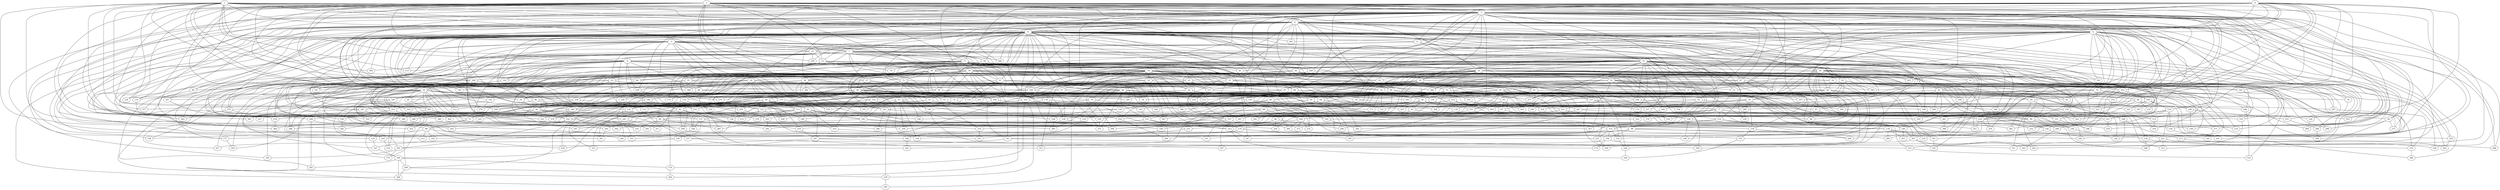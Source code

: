 strict graph "barabasi_albert_graph(400,3)" {
0;
1;
2;
3;
4;
5;
6;
7;
8;
9;
10;
11;
12;
13;
14;
15;
16;
17;
18;
19;
20;
21;
22;
23;
24;
25;
26;
27;
28;
29;
30;
31;
32;
33;
34;
35;
36;
37;
38;
39;
40;
41;
42;
43;
44;
45;
46;
47;
48;
49;
50;
51;
52;
53;
54;
55;
56;
57;
58;
59;
60;
61;
62;
63;
64;
65;
66;
67;
68;
69;
70;
71;
72;
73;
74;
75;
76;
77;
78;
79;
80;
81;
82;
83;
84;
85;
86;
87;
88;
89;
90;
91;
92;
93;
94;
95;
96;
97;
98;
99;
100;
101;
102;
103;
104;
105;
106;
107;
108;
109;
110;
111;
112;
113;
114;
115;
116;
117;
118;
119;
120;
121;
122;
123;
124;
125;
126;
127;
128;
129;
130;
131;
132;
133;
134;
135;
136;
137;
138;
139;
140;
141;
142;
143;
144;
145;
146;
147;
148;
149;
150;
151;
152;
153;
154;
155;
156;
157;
158;
159;
160;
161;
162;
163;
164;
165;
166;
167;
168;
169;
170;
171;
172;
173;
174;
175;
176;
177;
178;
179;
180;
181;
182;
183;
184;
185;
186;
187;
188;
189;
190;
191;
192;
193;
194;
195;
196;
197;
198;
199;
200;
201;
202;
203;
204;
205;
206;
207;
208;
209;
210;
211;
212;
213;
214;
215;
216;
217;
218;
219;
220;
221;
222;
223;
224;
225;
226;
227;
228;
229;
230;
231;
232;
233;
234;
235;
236;
237;
238;
239;
240;
241;
242;
243;
244;
245;
246;
247;
248;
249;
250;
251;
252;
253;
254;
255;
256;
257;
258;
259;
260;
261;
262;
263;
264;
265;
266;
267;
268;
269;
270;
271;
272;
273;
274;
275;
276;
277;
278;
279;
280;
281;
282;
283;
284;
285;
286;
287;
288;
289;
290;
291;
292;
293;
294;
295;
296;
297;
298;
299;
300;
301;
302;
303;
304;
305;
306;
307;
308;
309;
310;
311;
312;
313;
314;
315;
316;
317;
318;
319;
320;
321;
322;
323;
324;
325;
326;
327;
328;
329;
330;
331;
332;
333;
334;
335;
336;
337;
338;
339;
340;
341;
342;
343;
344;
345;
346;
347;
348;
349;
350;
351;
352;
353;
354;
355;
356;
357;
358;
359;
360;
361;
362;
363;
364;
365;
366;
367;
368;
369;
370;
371;
372;
373;
374;
375;
376;
377;
378;
379;
380;
381;
382;
383;
384;
385;
386;
387;
388;
389;
390;
391;
392;
393;
394;
395;
396;
397;
398;
399;
0 -- 3  [is_available=True, prob="0.294907235424"];
0 -- 260  [is_available=True, prob="0.90021727708"];
0 -- 6  [is_available=True, prob="1.0"];
0 -- 264  [is_available=True, prob="0.487563191931"];
0 -- 266  [is_available=True, prob="0.164193742208"];
0 -- 259  [is_available=True, prob="1.0"];
0 -- 283  [is_available=True, prob="0.29552779813"];
0 -- 161  [is_available=True, prob="0.820151869575"];
0 -- 162  [is_available=True, prob="0.798618690051"];
0 -- 40  [is_available=True, prob="0.871751264321"];
0 -- 51  [is_available=True, prob="0.877285419295"];
0 -- 183  [is_available=True, prob="0.362906689157"];
0 -- 67  [is_available=True, prob="0.356313406765"];
0 -- 72  [is_available=True, prob="0.714486961709"];
0 -- 208  [is_available=True, prob="0.175244227097"];
0 -- 86  [is_available=True, prob="1.0"];
0 -- 216  [is_available=True, prob="0.532495735456"];
0 -- 94  [is_available=True, prob="0.359197494006"];
0 -- 96  [is_available=True, prob="1.0"];
0 -- 234  [is_available=True, prob="0.31396335469"];
0 -- 363  [is_available=True, prob="0.87984479345"];
0 -- 254  [is_available=True, prob="0.578437301717"];
1 -- 3  [is_available=True, prob="0.512145477976"];
1 -- 4  [is_available=True, prob="0.159017369105"];
1 -- 5  [is_available=True, prob="0.65955230172"];
1 -- 6  [is_available=True, prob="0.667462555078"];
1 -- 7  [is_available=True, prob="0.752671678447"];
1 -- 8  [is_available=True, prob="0.802913674025"];
1 -- 9  [is_available=True, prob="0.475425220401"];
1 -- 159  [is_available=True, prob="0.307423254853"];
1 -- 35  [is_available=True, prob="0.642857170519"];
1 -- 292  [is_available=True, prob="0.297620535615"];
1 -- 293  [is_available=True, prob="0.998281516059"];
1 -- 389  [is_available=True, prob="0.143245340825"];
1 -- 304  [is_available=True, prob="1.0"];
1 -- 306  [is_available=True, prob="0.484916564996"];
1 -- 309  [is_available=True, prob="0.750193399037"];
1 -- 31  [is_available=True, prob="0.977631717598"];
1 -- 205  [is_available=True, prob="0.0457842980754"];
1 -- 88  [is_available=True, prob="1.0"];
1 -- 223  [is_available=True, prob="1.0"];
1 -- 229  [is_available=True, prob="0.306721326031"];
1 -- 105  [is_available=True, prob="0.647853518725"];
1 -- 112  [is_available=True, prob="0.0927047470491"];
1 -- 113  [is_available=True, prob="0.430519490144"];
1 -- 116  [is_available=True, prob="1.0"];
1 -- 246  [is_available=True, prob="0.313776718728"];
1 -- 377  [is_available=True, prob="0.40732039788"];
2 -- 3  [is_available=True, prob="0.195700234849"];
2 -- 4  [is_available=True, prob="0.368428981092"];
2 -- 5  [is_available=True, prob="1.0"];
2 -- 135  [is_available=True, prob="0.238590191178"];
2 -- 10  [is_available=True, prob="0.616079103786"];
2 -- 13  [is_available=True, prob="0.995698930696"];
2 -- 145  [is_available=True, prob="0.381873228301"];
2 -- 387  [is_available=True, prob="1.0"];
2 -- 276  [is_available=True, prob="0.554863975822"];
2 -- 28  [is_available=True, prob="1.0"];
2 -- 31  [is_available=True, prob="1.0"];
2 -- 289  [is_available=True, prob="0.781280078498"];
2 -- 34  [is_available=True, prob="0.10111797239"];
2 -- 37  [is_available=True, prob="0.489318087372"];
2 -- 369  [is_available=True, prob="1.0"];
2 -- 42  [is_available=True, prob="0.177117603921"];
2 -- 48  [is_available=True, prob="0.0292145007335"];
2 -- 53  [is_available=True, prob="0.680306466348"];
2 -- 309  [is_available=True, prob="1.0"];
2 -- 66  [is_available=True, prob="1.0"];
2 -- 71  [is_available=True, prob="0.290626380785"];
2 -- 328  [is_available=True, prob="0.521442972046"];
2 -- 78  [is_available=True, prob="0.984941438778"];
2 -- 79  [is_available=True, prob="1.0"];
2 -- 84  [is_available=True, prob="0.918600554568"];
2 -- 17  [is_available=True, prob="0.542276454804"];
2 -- 241  [is_available=True, prob="1.0"];
2 -- 376  [is_available=True, prob="0.455922632733"];
2 -- 250  [is_available=True, prob="0.418543233358"];
2 -- 126  [is_available=True, prob="0.234490136241"];
3 -- 4  [is_available=True, prob="0.321708188865"];
3 -- 5  [is_available=True, prob="0.465983657399"];
3 -- 7  [is_available=True, prob="0.786214611307"];
3 -- 8  [is_available=True, prob="0.330705389309"];
3 -- 9  [is_available=True, prob="0.480452940158"];
3 -- 11  [is_available=True, prob="0.349195880046"];
3 -- 258  [is_available=True, prob="1.0"];
3 -- 15  [is_available=True, prob="0.121039942495"];
3 -- 17  [is_available=True, prob="0.760433344962"];
3 -- 18  [is_available=True, prob="0.85957998803"];
3 -- 19  [is_available=True, prob="1.0"];
3 -- 22  [is_available=True, prob="0.832307974852"];
3 -- 23  [is_available=True, prob="0.264765763148"];
3 -- 24  [is_available=True, prob="0.723811944439"];
3 -- 157  [is_available=True, prob="0.730718601145"];
3 -- 32  [is_available=True, prob="0.448748467009"];
3 -- 177  [is_available=True, prob="0.20634290783"];
3 -- 296  [is_available=True, prob="0.443405430128"];
3 -- 170  [is_available=True, prob="1.0"];
3 -- 174  [is_available=True, prob="1.0"];
3 -- 47  [is_available=True, prob="0.382290189887"];
3 -- 136  [is_available=True, prob="0.283615395908"];
3 -- 371  [is_available=True, prob="0.373880135459"];
3 -- 308  [is_available=True, prob="0.629866569814"];
3 -- 311  [is_available=True, prob="0.99819578691"];
3 -- 56  [is_available=True, prob="1.0"];
3 -- 59  [is_available=True, prob="0.563605235486"];
3 -- 318  [is_available=True, prob="0.743517824711"];
3 -- 68  [is_available=True, prob="1.0"];
3 -- 330  [is_available=True, prob="0.306451160697"];
3 -- 203  [is_available=True, prob="0.0157726245424"];
3 -- 209  [is_available=True, prob="0.135177756773"];
3 -- 338  [is_available=True, prob="1.0"];
3 -- 85  [is_available=True, prob="0.288907842336"];
3 -- 228  [is_available=True, prob="0.65745529957"];
3 -- 399  [is_available=True, prob="0.00745800281057"];
3 -- 348  [is_available=True, prob="1.0"];
3 -- 93  [is_available=True, prob="0.148131652052"];
3 -- 353  [is_available=True, prob="0.0540584747057"];
3 -- 187  [is_available=True, prob="0.557579704551"];
3 -- 100  [is_available=True, prob="1.0"];
3 -- 103  [is_available=True, prob="1.0"];
3 -- 104  [is_available=True, prob="1.0"];
3 -- 235  [is_available=True, prob="1.0"];
3 -- 112  [is_available=True, prob="0.0277162602726"];
3 -- 115  [is_available=True, prob="0.129663396372"];
3 -- 298  [is_available=True, prob="0.376535989226"];
3 -- 213  [is_available=True, prob="0.499239557519"];
4 -- 6  [is_available=True, prob="1.0"];
4 -- 9  [is_available=True, prob="0.794505014853"];
4 -- 394  [is_available=True, prob="0.489561353066"];
4 -- 12  [is_available=True, prob="0.433401195439"];
4 -- 322  [is_available=True, prob="0.766767683647"];
4 -- 14  [is_available=True, prob="1.0"];
4 -- 271  [is_available=True, prob="1.0"];
4 -- 145  [is_available=True, prob="0.173041195892"];
4 -- 20  [is_available=True, prob="0.492586678403"];
4 -- 380  [is_available=True, prob="0.249831061641"];
4 -- 26  [is_available=True, prob="1.0"];
4 -- 29  [is_available=True, prob="0.0751316256346"];
4 -- 158  [is_available=True, prob="0.932503381346"];
4 -- 290  [is_available=True, prob="1.0"];
4 -- 36  [is_available=True, prob="0.845551195762"];
4 -- 165  [is_available=True, prob="0.240513959417"];
4 -- 298  [is_available=True, prob="1.0"];
4 -- 47  [is_available=True, prob="0.728756693556"];
4 -- 178  [is_available=True, prob="0.501949558991"];
4 -- 52  [is_available=True, prob="0.425682128675"];
4 -- 310  [is_available=True, prob="1.0"];
4 -- 56  [is_available=True, prob="1.0"];
4 -- 59  [is_available=True, prob="0.0864079913429"];
4 -- 262  [is_available=True, prob="1.0"];
4 -- 325  [is_available=True, prob="0.795600930127"];
4 -- 73  [is_available=True, prob="0.990632830598"];
4 -- 77  [is_available=True, prob="0.439530548114"];
4 -- 79  [is_available=True, prob="1.0"];
4 -- 80  [is_available=True, prob="0.954550197762"];
4 -- 227  [is_available=True, prob="0.267260526217"];
4 -- 142  [is_available=True, prob="0.875884378425"];
4 -- 220  [is_available=True, prob="0.828356387109"];
4 -- 350  [is_available=True, prob="1.0"];
4 -- 353  [is_available=True, prob="1.0"];
4 -- 187  [is_available=True, prob="1.0"];
4 -- 358  [is_available=True, prob="0.401785812214"];
4 -- 273  [is_available=True, prob="0.966269581586"];
4 -- 233  [is_available=True, prob="0.954969621693"];
4 -- 364  [is_available=True, prob="0.973687532097"];
4 -- 366  [is_available=True, prob="1.0"];
4 -- 124  [is_available=True, prob="0.570671558342"];
5 -- 357  [is_available=True, prob="0.801496005304"];
5 -- 65  [is_available=True, prob="0.356965667691"];
5 -- 7  [is_available=True, prob="0.213791362005"];
5 -- 138  [is_available=True, prob="0.832354028182"];
5 -- 126  [is_available=True, prob="0.917926141674"];
5 -- 12  [is_available=True, prob="0.563910747019"];
5 -- 66  [is_available=True, prob="0.619732978047"];
5 -- 302  [is_available=True, prob="0.333016609404"];
5 -- 175  [is_available=True, prob="0.348443990036"];
5 -- 259  [is_available=True, prob="0.50084940321"];
5 -- 53  [is_available=True, prob="0.620178953735"];
5 -- 347  [is_available=True, prob="0.425564461014"];
5 -- 330  [is_available=True, prob="0.207439549307"];
5 -- 93  [is_available=True, prob="0.00761331800979"];
5 -- 94  [is_available=True, prob="1.0"];
5 -- 287  [is_available=True, prob="0.882967892562"];
6 -- 262  [is_available=True, prob="0.965601669411"];
6 -- 10  [is_available=True, prob="0.323680423772"];
6 -- 11  [is_available=True, prob="0.715609895"];
6 -- 18  [is_available=True, prob="0.655050345041"];
6 -- 20  [is_available=True, prob="0.233203678794"];
6 -- 33  [is_available=True, prob="0.482762030071"];
6 -- 39  [is_available=True, prob="1.0"];
6 -- 172  [is_available=True, prob="0.468755706909"];
6 -- 49  [is_available=True, prob="0.740552308279"];
6 -- 181  [is_available=True, prob="0.361519506806"];
6 -- 58  [is_available=True, prob="0.222487454507"];
6 -- 190  [is_available=True, prob="0.688937787505"];
6 -- 322  [is_available=True, prob="0.0599953715184"];
6 -- 201  [is_available=True, prob="0.000756634116632"];
6 -- 74  [is_available=True, prob="0.839821183019"];
6 -- 332  [is_available=True, prob="0.971816297333"];
6 -- 215  [is_available=True, prob="0.869964719725"];
6 -- 92  [is_available=True, prob="0.317915900474"];
6 -- 355  [is_available=True, prob="0.757772320372"];
6 -- 116  [is_available=True, prob="0.71257287475"];
6 -- 117  [is_available=True, prob="1.0"];
6 -- 251  [is_available=True, prob="0.49188885387"];
6 -- 383  [is_available=True, prob="0.882312817018"];
7 -- 8  [is_available=True, prob="0.309425172684"];
7 -- 137  [is_available=True, prob="1.0"];
7 -- 266  [is_available=True, prob="0.611471058963"];
7 -- 270  [is_available=True, prob="0.072406853484"];
7 -- 15  [is_available=True, prob="0.469426254982"];
7 -- 17  [is_available=True, prob="0.1526768883"];
7 -- 275  [is_available=True, prob="0.158958407162"];
7 -- 281  [is_available=True, prob="0.136984431788"];
7 -- 27  [is_available=True, prob="0.652203503025"];
7 -- 29  [is_available=True, prob="1.0"];
7 -- 34  [is_available=True, prob="0.0205624511979"];
7 -- 294  [is_available=True, prob="1.0"];
7 -- 41  [is_available=True, prob="0.239744647178"];
7 -- 173  [is_available=True, prob="1.0"];
7 -- 180  [is_available=True, prob="0.0543039868373"];
7 -- 57  [is_available=True, prob="0.474548273313"];
7 -- 65  [is_available=True, prob="0.897499191016"];
7 -- 70  [is_available=True, prob="0.530727933645"];
7 -- 231  [is_available=True, prob="0.159708546364"];
7 -- 120  [is_available=True, prob="1.0"];
7 -- 127  [is_available=True, prob="0.588419428355"];
8 -- 261  [is_available=True, prob="0.529442063313"];
8 -- 14  [is_available=True, prob="0.702793608897"];
8 -- 16  [is_available=True, prob="0.265225925807"];
8 -- 275  [is_available=True, prob="0.244809574302"];
8 -- 282  [is_available=True, prob="0.437275169481"];
8 -- 27  [is_available=True, prob="1.0"];
8 -- 30  [is_available=True, prob="1.0"];
8 -- 257  [is_available=True, prob="0.823340741098"];
8 -- 306  [is_available=True, prob="0.555033208119"];
8 -- 184  [is_available=True, prob="0.947600063537"];
8 -- 208  [is_available=True, prob="0.935402128389"];
8 -- 376  [is_available=True, prob="0.266327005595"];
8 -- 272  [is_available=True, prob="1.0"];
8 -- 355  [is_available=True, prob="1.0"];
8 -- 228  [is_available=True, prob="0.0486154643075"];
8 -- 104  [is_available=True, prob="0.460138402279"];
8 -- 362  [is_available=True, prob="0.852712404593"];
8 -- 365  [is_available=True, prob="0.0773876178852"];
8 -- 120  [is_available=True, prob="0.270170605378"];
8 -- 122  [is_available=True, prob="1.0"];
9 -- 260  [is_available=True, prob="0.724068053922"];
9 -- 135  [is_available=True, prob="0.258049751548"];
9 -- 136  [is_available=True, prob="1.0"];
9 -- 10  [is_available=True, prob="1.0"];
9 -- 11  [is_available=True, prob="1.0"];
9 -- 13  [is_available=True, prob="0.541530567928"];
9 -- 14  [is_available=True, prob="0.662787758578"];
9 -- 15  [is_available=True, prob="0.390227827693"];
9 -- 144  [is_available=True, prob="0.474017973425"];
9 -- 131  [is_available=True, prob="0.516197785789"];
9 -- 149  [is_available=True, prob="0.555615291082"];
9 -- 278  [is_available=True, prob="0.457758738582"];
9 -- 132  [is_available=True, prob="0.255092138393"];
9 -- 28  [is_available=True, prob="0.867309240925"];
9 -- 30  [is_available=True, prob="0.709724361566"];
9 -- 165  [is_available=True, prob="0.888989725802"];
9 -- 296  [is_available=True, prob="0.239862414593"];
9 -- 41  [is_available=True, prob="0.658305284274"];
9 -- 45  [is_available=True, prob="0.833031801357"];
9 -- 46  [is_available=True, prob="0.684151786259"];
9 -- 349  [is_available=True, prob="1.0"];
9 -- 306  [is_available=True, prob="0.925178328143"];
9 -- 51  [is_available=True, prob="0.614385183469"];
9 -- 55  [is_available=True, prob="0.861094217595"];
9 -- 185  [is_available=True, prob="0.962624029408"];
9 -- 314  [is_available=True, prob="0.737883342871"];
9 -- 362  [is_available=True, prob="0.359535689028"];
9 -- 266  [is_available=True, prob="0.60777875562"];
9 -- 64  [is_available=True, prob="0.443443352676"];
9 -- 65  [is_available=True, prob="1.0"];
9 -- 262  [is_available=True, prob="0.0859203454916"];
9 -- 197  [is_available=True, prob="0.240156451036"];
9 -- 390  [is_available=True, prob="1.0"];
9 -- 71  [is_available=True, prob="0.990905508185"];
9 -- 72  [is_available=True, prob="1.0"];
9 -- 74  [is_available=True, prob="0.819119136847"];
9 -- 207  [is_available=True, prob="0.422413090981"];
9 -- 80  [is_available=True, prob="0.618924265752"];
9 -- 82  [is_available=True, prob="0.183491980669"];
9 -- 83  [is_available=True, prob="0.518825837429"];
9 -- 341  [is_available=True, prob="0.837580432546"];
9 -- 377  [is_available=True, prob="0.45313217246"];
9 -- 89  [is_available=True, prob="0.438849360022"];
9 -- 90  [is_available=True, prob="1.0"];
9 -- 221  [is_available=True, prob="0.501320458711"];
9 -- 361  [is_available=True, prob="0.11786571829"];
9 -- 277  [is_available=True, prob="0.635785432551"];
9 -- 210  [is_available=True, prob="0.231394377128"];
9 -- 367  [is_available=True, prob="0.101639571616"];
9 -- 113  [is_available=True, prob="0.468678141867"];
9 -- 114  [is_available=True, prob="0.694028714589"];
9 -- 243  [is_available=True, prob="0.00864308956618"];
9 -- 244  [is_available=True, prob="0.978837311286"];
9 -- 121  [is_available=True, prob="1.0"];
9 -- 250  [is_available=True, prob="0.893986476929"];
9 -- 252  [is_available=True, prob="1.0"];
9 -- 125  [is_available=True, prob="1.0"];
9 -- 255  [is_available=True, prob="1.0"];
10 -- 384  [is_available=True, prob="0.299952256799"];
10 -- 267  [is_available=True, prob="0.839387248937"];
10 -- 18  [is_available=True, prob="1.0"];
10 -- 21  [is_available=True, prob="0.873111569155"];
10 -- 24  [is_available=True, prob="0.785008106559"];
10 -- 25  [is_available=True, prob="1.0"];
10 -- 160  [is_available=True, prob="1.0"];
10 -- 162  [is_available=True, prob="1.0"];
10 -- 291  [is_available=True, prob="1.0"];
10 -- 36  [is_available=True, prob="0.825836841285"];
10 -- 43  [is_available=True, prob="0.240283921333"];
10 -- 265  [is_available=True, prob="0.572880324808"];
10 -- 316  [is_available=True, prob="0.330765192399"];
10 -- 322  [is_available=True, prob="0.28701132916"];
10 -- 395  [is_available=True, prob="0.516604492869"];
10 -- 206  [is_available=True, prob="1.0"];
10 -- 344  [is_available=True, prob="1.0"];
10 -- 354  [is_available=True, prob="0.231132244767"];
10 -- 227  [is_available=True, prob="0.278885063126"];
10 -- 100  [is_available=True, prob="0.319882072583"];
10 -- 108  [is_available=True, prob="0.355723857242"];
10 -- 237  [is_available=True, prob="0.303375443575"];
10 -- 242  [is_available=True, prob="0.610854650045"];
10 -- 254  [is_available=True, prob="1.0"];
10 -- 149  [is_available=True, prob="0.757806801606"];
11 -- 12  [is_available=True, prob="0.577773903322"];
11 -- 317  [is_available=True, prob="0.906667434681"];
11 -- 307  [is_available=True, prob="0.00795963797642"];
11 -- 268  [is_available=True, prob="0.262885761128"];
11 -- 61  [is_available=True, prob="1.0"];
11 -- 158  [is_available=True, prob="0.572376943828"];
12 -- 363  [is_available=True, prob="0.569654629635"];
12 -- 200  [is_available=True, prob="0.278016024739"];
12 -- 13  [is_available=True, prob="0.243932295288"];
12 -- 177  [is_available=True, prob="1.0"];
12 -- 84  [is_available=True, prob="0.978242145173"];
12 -- 250  [is_available=True, prob="0.859047464677"];
13 -- 352  [is_available=True, prob="1.0"];
13 -- 257  [is_available=True, prob="1.0"];
13 -- 289  [is_available=True, prob="0.825321770797"];
13 -- 42  [is_available=True, prob="0.481566016242"];
13 -- 110  [is_available=True, prob="0.216176761319"];
13 -- 16  [is_available=True, prob="0.518755925918"];
13 -- 142  [is_available=True, prob="0.239394622616"];
13 -- 26  [is_available=True, prob="0.376631426632"];
13 -- 253  [is_available=True, prob="0.0976849787812"];
14 -- 64  [is_available=True, prob="1.0"];
14 -- 33  [is_available=True, prob="0.655193308314"];
14 -- 35  [is_available=True, prob="1.0"];
14 -- 163  [is_available=True, prob="0.559414599068"];
14 -- 230  [is_available=True, prob="0.901626022813"];
14 -- 108  [is_available=True, prob="0.598434802174"];
14 -- 61  [is_available=True, prob="0.24791526658"];
14 -- 294  [is_available=True, prob="1.0"];
14 -- 40  [is_available=True, prob="0.55441566054"];
14 -- 19  [is_available=True, prob="0.118248672787"];
14 -- 285  [is_available=True, prob="0.354638781067"];
14 -- 22  [is_available=True, prob="1.0"];
14 -- 87  [is_available=True, prob="0.151490934081"];
14 -- 57  [is_available=True, prob="0.630604035409"];
14 -- 186  [is_available=True, prob="0.259922812293"];
14 -- 27  [is_available=True, prob="0.13813809047"];
14 -- 29  [is_available=True, prob="0.874039325"];
14 -- 351  [is_available=True, prob="1.0"];
15 -- 384  [is_available=True, prob="0.467364454151"];
15 -- 267  [is_available=True, prob="0.782151677947"];
15 -- 173  [is_available=True, prob="0.97294612977"];
15 -- 16  [is_available=True, prob="0.321052112342"];
15 -- 146  [is_available=True, prob="0.685023117704"];
15 -- 21  [is_available=True, prob="0.126623399806"];
15 -- 23  [is_available=True, prob="0.55299453222"];
15 -- 24  [is_available=True, prob="0.688779383757"];
15 -- 25  [is_available=True, prob="0.810790415384"];
15 -- 26  [is_available=True, prob="1.0"];
15 -- 28  [is_available=True, prob="1.0"];
15 -- 37  [is_available=True, prob="0.598261692103"];
15 -- 45  [is_available=True, prob="0.805920991896"];
15 -- 304  [is_available=True, prob="1.0"];
15 -- 350  [is_available=True, prob="0.389485561179"];
15 -- 70  [is_available=True, prob="0.440767160574"];
15 -- 198  [is_available=True, prob="1.0"];
15 -- 202  [is_available=True, prob="0.943379617426"];
15 -- 78  [is_available=True, prob="1.0"];
15 -- 339  [is_available=True, prob="0.809087096797"];
15 -- 214  [is_available=True, prob="0.608491455176"];
15 -- 89  [is_available=True, prob="1.0"];
15 -- 222  [is_available=True, prob="0.279961231236"];
15 -- 96  [is_available=True, prob="0.104773083271"];
15 -- 354  [is_available=True, prob="0.326039526566"];
15 -- 99  [is_available=True, prob="1.0"];
15 -- 105  [is_available=True, prob="0.581516488255"];
15 -- 240  [is_available=True, prob="0.0742254590223"];
15 -- 374  [is_available=True, prob="0.311802890394"];
15 -- 248  [is_available=True, prob="0.638503788182"];
15 -- 381  [is_available=True, prob="0.807833652708"];
15 -- 277  [is_available=True, prob="1.0"];
16 -- 258  [is_available=True, prob="1.0"];
16 -- 133  [is_available=True, prob="0.283069344492"];
16 -- 393  [is_available=True, prob="0.849916764204"];
16 -- 140  [is_available=True, prob="1.0"];
16 -- 398  [is_available=True, prob="0.290913847164"];
16 -- 19  [is_available=True, prob="1.0"];
16 -- 276  [is_available=True, prob="0.90650381088"];
16 -- 150  [is_available=True, prob="0.00799638724689"];
16 -- 23  [is_available=True, prob="1.0"];
16 -- 152  [is_available=True, prob="0.121917018374"];
16 -- 25  [is_available=True, prob="1.0"];
16 -- 286  [is_available=True, prob="0.922378650659"];
16 -- 31  [is_available=True, prob="0.983237268069"];
16 -- 32  [is_available=True, prob="1.0"];
16 -- 163  [is_available=True, prob="0.955403519016"];
16 -- 36  [is_available=True, prob="1.0"];
16 -- 38  [is_available=True, prob="0.510856490593"];
16 -- 46  [is_available=True, prob="0.733572122428"];
16 -- 49  [is_available=True, prob="1.0"];
16 -- 309  [is_available=True, prob="0.413080253546"];
16 -- 160  [is_available=True, prob="0.481564103211"];
16 -- 323  [is_available=True, prob="0.967354450979"];
16 -- 375  [is_available=True, prob="1.0"];
16 -- 204  [is_available=True, prob="0.904025632318"];
16 -- 269  [is_available=True, prob="0.403701002527"];
16 -- 82  [is_available=True, prob="1.0"];
16 -- 399  [is_available=True, prob="0.17612078859"];
16 -- 143  [is_available=True, prob="0.799116244934"];
16 -- 225  [is_available=True, prob="1.0"];
16 -- 230  [is_available=True, prob="0.101913631953"];
16 -- 110  [is_available=True, prob="0.570854811542"];
16 -- 372  [is_available=True, prob="0.467029499078"];
16 -- 117  [is_available=True, prob="0.770116844765"];
16 -- 118  [is_available=True, prob="0.447103720671"];
16 -- 247  [is_available=True, prob="0.350677281423"];
16 -- 248  [is_available=True, prob="0.209610550046"];
16 -- 249  [is_available=True, prob="1.0"];
16 -- 125  [is_available=True, prob="0.534916573545"];
16 -- 383  [is_available=True, prob="0.388205622811"];
17 -- 64  [is_available=True, prob="0.758493311274"];
17 -- 33  [is_available=True, prob="0.178418859423"];
17 -- 69  [is_available=True, prob="0.428191051283"];
17 -- 70  [is_available=True, prob="0.973601839329"];
17 -- 41  [is_available=True, prob="0.463588611749"];
17 -- 43  [is_available=True, prob="0.790043601974"];
17 -- 45  [is_available=True, prob="0.634927018627"];
17 -- 237  [is_available=True, prob="0.0805590034961"];
17 -- 113  [is_available=True, prob="0.53585023414"];
17 -- 178  [is_available=True, prob="0.659018808149"];
17 -- 339  [is_available=True, prob="0.702984728326"];
17 -- 20  [is_available=True, prob="1.0"];
17 -- 21  [is_available=True, prob="0.449186711149"];
17 -- 341  [is_available=True, prob="1.0"];
17 -- 212  [is_available=True, prob="0.671658967538"];
17 -- 91  [is_available=True, prob="0.00783452612302"];
17 -- 133  [is_available=True, prob="0.912724142202"];
17 -- 63  [is_available=True, prob="0.77658625753"];
18 -- 67  [is_available=True, prob="0.848895226586"];
18 -- 35  [is_available=True, prob="0.638184143805"];
18 -- 68  [is_available=True, prob="0.425059371373"];
18 -- 37  [is_available=True, prob="0.00249108789921"];
18 -- 396  [is_available=True, prob="0.917776155245"];
18 -- 247  [is_available=True, prob="0.678174666484"];
18 -- 44  [is_available=True, prob="0.0469247993098"];
18 -- 98  [is_available=True, prob="0.514988391222"];
18 -- 369  [is_available=True, prob="0.702720459559"];
18 -- 151  [is_available=True, prob="1.0"];
18 -- 343  [is_available=True, prob="0.913677701689"];
18 -- 57  [is_available=True, prob="0.0338850925669"];
18 -- 157  [is_available=True, prob="0.433140844221"];
18 -- 383  [is_available=True, prob="0.221480126484"];
19 -- 38  [is_available=True, prob="0.840851541428"];
19 -- 360  [is_available=True, prob="1.0"];
19 -- 141  [is_available=True, prob="0.0949056645043"];
19 -- 46  [is_available=True, prob="0.3583865909"];
19 -- 367  [is_available=True, prob="1.0"];
19 -- 51  [is_available=True, prob="0.587177983825"];
19 -- 313  [is_available=True, prob="0.90941705136"];
19 -- 191  [is_available=True, prob="0.270973741835"];
20 -- 203  [is_available=True, prob="0.670663702463"];
20 -- 118  [is_available=True, prob="0.942145929869"];
20 -- 337  [is_available=True, prob="0.238694410064"];
20 -- 171  [is_available=True, prob="0.473796913903"];
20 -- 333  [is_available=True, prob="0.412350519918"];
20 -- 359  [is_available=True, prob="1.0"];
20 -- 22  [is_available=True, prob="1.0"];
20 -- 119  [is_available=True, prob="0.13680985752"];
20 -- 292  [is_available=True, prob="0.320093073697"];
20 -- 154  [is_available=True, prob="0.573475024241"];
20 -- 155  [is_available=True, prob="0.0972110395601"];
20 -- 92  [is_available=True, prob="0.365935064309"];
20 -- 62  [is_available=True, prob="0.0513236913408"];
20 -- 95  [is_available=True, prob="0.632445908483"];
21 -- 102  [is_available=True, prob="1.0"];
21 -- 145  [is_available=True, prob="1.0"];
21 -- 44  [is_available=True, prob="0.936817141485"];
21 -- 365  [is_available=True, prob="1.0"];
21 -- 146  [is_available=True, prob="0.537856893188"];
21 -- 61  [is_available=True, prob="0.874343238783"];
22 -- 224  [is_available=True, prob="0.945931358477"];
22 -- 385  [is_available=True, prob="1.0"];
22 -- 103  [is_available=True, prob="0.688993952197"];
22 -- 119  [is_available=True, prob="0.477801378833"];
22 -- 205  [is_available=True, prob="0.883001170207"];
22 -- 240  [is_available=True, prob="0.783115731088"];
22 -- 49  [is_available=True, prob="0.924508190216"];
22 -- 195  [is_available=True, prob="0.986713754112"];
22 -- 302  [is_available=True, prob="0.0722257659439"];
22 -- 398  [is_available=True, prob="0.237902686261"];
22 -- 87  [is_available=True, prob="0.302398822194"];
22 -- 241  [is_available=True, prob="0.0153447480255"];
22 -- 62  [is_available=True, prob="0.0758525050722"];
23 -- 79  [is_available=True, prob="0.856983175663"];
23 -- 42  [is_available=True, prob="0.448488582266"];
24 -- 217  [is_available=True, prob="0.805307169451"];
24 -- 50  [is_available=True, prob="1.0"];
25 -- 331  [is_available=True, prob="0.975919817095"];
25 -- 198  [is_available=True, prob="0.878401512664"];
25 -- 103  [is_available=True, prob="0.318414227186"];
25 -- 39  [is_available=True, prob="0.323757975628"];
25 -- 180  [is_available=True, prob="1.0"];
25 -- 85  [is_available=True, prob="1.0"];
25 -- 313  [is_available=True, prob="0.19392142707"];
25 -- 191  [is_available=True, prob="0.0189117066428"];
26 -- 299  [is_available=True, prob="0.0639712774225"];
26 -- 203  [is_available=True, prob="0.881990673505"];
26 -- 236  [is_available=True, prob="0.0350961297527"];
26 -- 238  [is_available=True, prob="0.984299203539"];
26 -- 114  [is_available=True, prob="0.427290574328"];
26 -- 323  [is_available=True, prob="0.768714161121"];
26 -- 311  [is_available=True, prob="0.718385680965"];
26 -- 184  [is_available=True, prob="0.791970827655"];
26 -- 155  [is_available=True, prob="1.0"];
26 -- 30  [is_available=True, prob="0.283586867148"];
27 -- 38  [is_available=True, prob="0.707896416144"];
27 -- 80  [is_available=True, prob="0.408757479458"];
27 -- 40  [is_available=True, prob="1.0"];
27 -- 370  [is_available=True, prob="1.0"];
27 -- 58  [is_available=True, prob="0.874663272952"];
28 -- 161  [is_available=True, prob="0.0551894455189"];
28 -- 71  [is_available=True, prob="1.0"];
28 -- 43  [is_available=True, prob="0.208725614537"];
28 -- 226  [is_available=True, prob="1.0"];
28 -- 47  [is_available=True, prob="0.659828094827"];
28 -- 81  [is_available=True, prob="1.0"];
28 -- 53  [is_available=True, prob="1.0"];
28 -- 55  [is_available=True, prob="0.0376984985972"];
28 -- 120  [is_available=True, prob="0.400970473679"];
28 -- 58  [is_available=True, prob="1.0"];
29 -- 216  [is_available=True, prob="0.0382679862248"];
29 -- 153  [is_available=True, prob="0.168785452245"];
29 -- 62  [is_available=True, prob="0.102773982251"];
30 -- 32  [is_available=True, prob="0.0665602915807"];
30 -- 384  [is_available=True, prob="0.18537168781"];
30 -- 34  [is_available=True, prob="0.130802287117"];
30 -- 100  [is_available=True, prob="0.28161729502"];
30 -- 244  [is_available=True, prob="0.0325737215467"];
30 -- 102  [is_available=True, prob="0.143468642137"];
30 -- 75  [is_available=True, prob="0.226942617275"];
30 -- 204  [is_available=True, prob="0.911717228061"];
30 -- 386  [is_available=True, prob="0.616351746839"];
30 -- 175  [is_available=True, prob="1.0"];
30 -- 50  [is_available=True, prob="0.755257505913"];
30 -- 307  [is_available=True, prob="0.420147003788"];
30 -- 52  [is_available=True, prob="1.0"];
30 -- 329  [is_available=True, prob="0.767205683415"];
30 -- 196  [is_available=True, prob="0.154800499669"];
30 -- 219  [is_available=True, prob="0.583599927166"];
30 -- 60  [is_available=True, prob="0.958169133738"];
31 -- 389  [is_available=True, prob="0.0556840443681"];
31 -- 332  [is_available=True, prob="0.612005020632"];
31 -- 115  [is_available=True, prob="0.555008790565"];
31 -- 317  [is_available=True, prob="0.951725817853"];
32 -- 193  [is_available=True, prob="1.0"];
32 -- 68  [is_available=True, prob="0.378322257818"];
32 -- 39  [is_available=True, prob="0.57756679116"];
32 -- 77  [is_available=True, prob="1.0"];
32 -- 179  [is_available=True, prob="0.461540605961"];
32 -- 277  [is_available=True, prob="0.497149018934"];
32 -- 187  [is_available=True, prob="0.548252046619"];
33 -- 327  [is_available=True, prob="1.0"];
33 -- 72  [is_available=True, prob="0.773625522202"];
33 -- 76  [is_available=True, prob="1.0"];
33 -- 397  [is_available=True, prob="0.149197443843"];
33 -- 272  [is_available=True, prob="0.278403092858"];
34 -- 321  [is_available=True, prob="0.255354445944"];
34 -- 387  [is_available=True, prob="0.468865108624"];
34 -- 226  [is_available=True, prob="0.720804514364"];
34 -- 101  [is_available=True, prob="1.0"];
34 -- 194  [is_available=True, prob="0.0580844846874"];
34 -- 137  [is_available=True, prob="1.0"];
34 -- 167  [is_available=True, prob="0.623207529944"];
34 -- 141  [is_available=True, prob="1.0"];
34 -- 174  [is_available=True, prob="0.20989523926"];
34 -- 175  [is_available=True, prob="0.737605198459"];
34 -- 81  [is_available=True, prob="0.610432469214"];
34 -- 147  [is_available=True, prob="1.0"];
34 -- 126  [is_available=True, prob="0.916335053065"];
34 -- 54  [is_available=True, prob="0.467713444125"];
34 -- 55  [is_available=True, prob="1.0"];
34 -- 122  [is_available=True, prob="0.741767887722"];
34 -- 188  [is_available=True, prob="0.442570191609"];
34 -- 293  [is_available=True, prob="0.419262461752"];
35 -- 352  [is_available=True, prob="1.0"];
35 -- 171  [is_available=True, prob="0.387775853544"];
36 -- 193  [is_available=True, prob="1.0"];
36 -- 101  [is_available=True, prob="0.126625166389"];
36 -- 385  [is_available=True, prob="0.31914833145"];
36 -- 302  [is_available=True, prob="0.548365475756"];
36 -- 211  [is_available=True, prob="1.0"];
36 -- 84  [is_available=True, prob="1.0"];
36 -- 228  [is_available=True, prob="0.457216174751"];
36 -- 60  [is_available=True, prob="0.78956908438"];
36 -- 381  [is_available=True, prob="0.800654994488"];
36 -- 286  [is_available=True, prob="0.402670914018"];
37 -- 97  [is_available=True, prob="1.0"];
37 -- 66  [is_available=True, prob="0.307281508558"];
37 -- 134  [is_available=True, prob="0.681940722865"];
37 -- 199  [is_available=True, prob="1.0"];
37 -- 74  [is_available=True, prob="0.949864719116"];
37 -- 75  [is_available=True, prob="0.148959354787"];
37 -- 222  [is_available=True, prob="1.0"];
38 -- 391  [is_available=True, prob="0.82507012668"];
38 -- 140  [is_available=True, prob="0.178303682784"];
38 -- 270  [is_available=True, prob="0.623797268524"];
38 -- 281  [is_available=True, prob="0.147184826016"];
38 -- 290  [is_available=True, prob="0.51061716781"];
38 -- 295  [is_available=True, prob="0.745091923864"];
38 -- 50  [is_available=True, prob="0.573401422095"];
38 -- 304  [is_available=True, prob="1.0"];
38 -- 178  [is_available=True, prob="0.37833965336"];
38 -- 180  [is_available=True, prob="0.615712970502"];
38 -- 185  [is_available=True, prob="0.59722247072"];
38 -- 325  [is_available=True, prob="0.20901818699"];
38 -- 335  [is_available=True, prob="1.0"];
38 -- 83  [is_available=True, prob="1.0"];
38 -- 86  [is_available=True, prob="0.8899310735"];
38 -- 349  [is_available=True, prob="0.144620111477"];
38 -- 358  [is_available=True, prob="0.939296775943"];
38 -- 230  [is_available=True, prob="1.0"];
38 -- 245  [is_available=True, prob="1.0"];
38 -- 123  [is_available=True, prob="0.105683306616"];
39 -- 288  [is_available=True, prob="0.171000262793"];
39 -- 134  [is_available=True, prob="0.081135463082"];
39 -- 199  [is_available=True, prob="0.254767919207"];
39 -- 217  [is_available=True, prob="0.0949705747348"];
39 -- 315  [is_available=True, prob="1.0"];
40 -- 240  [is_available=True, prob="0.211788101732"];
40 -- 98  [is_available=True, prob="1.0"];
40 -- 59  [is_available=True, prob="0.236785438411"];
40 -- 207  [is_available=True, prob="1.0"];
40 -- 252  [is_available=True, prob="0.956294838177"];
40 -- 127  [is_available=True, prob="0.117809008228"];
40 -- 288  [is_available=True, prob="0.992347561618"];
40 -- 111  [is_available=True, prob="0.28428068212"];
40 -- 48  [is_available=True, prob="0.687108483848"];
40 -- 270  [is_available=True, prob="1.0"];
40 -- 372  [is_available=True, prob="0.583270600148"];
40 -- 85  [is_available=True, prob="0.959796086192"];
40 -- 54  [is_available=True, prob="0.906585185192"];
40 -- 345  [is_available=True, prob="1.0"];
40 -- 124  [is_available=True, prob="1.0"];
40 -- 380  [is_available=True, prob="0.698514598334"];
40 -- 63  [is_available=True, prob="1.0"];
41 -- 128  [is_available=True, prob="1.0"];
41 -- 224  [is_available=True, prob="0.264941784907"];
41 -- 162  [is_available=True, prob="0.331592025325"];
41 -- 67  [is_available=True, prob="0.102313411236"];
41 -- 243  [is_available=True, prob="0.855206852798"];
41 -- 239  [is_available=True, prob="0.187557272922"];
41 -- 131  [is_available=True, prob="0.404007798277"];
41 -- 388  [is_available=True, prob="0.127024915221"];
41 -- 303  [is_available=True, prob="0.615504503109"];
42 -- 288  [is_available=True, prob="0.992113033171"];
42 -- 326  [is_available=True, prob="0.0839348275329"];
42 -- 209  [is_available=True, prob="0.834664772588"];
42 -- 44  [is_available=True, prob="0.8647393634"];
42 -- 139  [is_available=True, prob="0.13716192407"];
42 -- 76  [is_available=True, prob="0.330932927174"];
42 -- 48  [is_available=True, prob="0.734779682098"];
42 -- 108  [is_available=True, prob="0.810174702361"];
42 -- 265  [is_available=True, prob="0.894746383187"];
43 -- 99  [is_available=True, prob="0.581488600993"];
43 -- 388  [is_available=True, prob="0.167928745196"];
43 -- 117  [is_available=True, prob="0.131393796896"];
43 -- 214  [is_available=True, prob="0.475784502213"];
43 -- 217  [is_available=True, prob="0.252517589467"];
44 -- 352  [is_available=True, prob="0.00957285644084"];
44 -- 354  [is_available=True, prob="0.957316502865"];
44 -- 166  [is_available=True, prob="0.963568322145"];
44 -- 360  [is_available=True, prob="0.619813096696"];
44 -- 331  [is_available=True, prob="0.958504714185"];
44 -- 77  [is_available=True, prob="0.651126670337"];
44 -- 83  [is_available=True, prob="1.0"];
44 -- 87  [is_available=True, prob="0.463137328824"];
44 -- 379  [is_available=True, prob="1.0"];
46 -- 131  [is_available=True, prob="1.0"];
46 -- 232  [is_available=True, prob="0.857457220168"];
46 -- 151  [is_available=True, prob="0.799092367623"];
46 -- 268  [is_available=True, prob="0.649814625272"];
46 -- 78  [is_available=True, prob="1.0"];
46 -- 143  [is_available=True, prob="0.896549999026"];
46 -- 150  [is_available=True, prob="0.301393792089"];
46 -- 105  [is_available=True, prob="0.590178234165"];
46 -- 88  [is_available=True, prob="1.0"];
46 -- 345  [is_available=True, prob="1.0"];
46 -- 395  [is_available=True, prob="0.572986587941"];
46 -- 93  [is_available=True, prob="0.486664364835"];
46 -- 371  [is_available=True, prob="0.449436907228"];
46 -- 287  [is_available=True, prob="0.924969000046"];
47 -- 130  [is_available=True, prob="1.0"];
47 -- 326  [is_available=True, prob="0.104679552944"];
47 -- 394  [is_available=True, prob="0.862068443528"];
47 -- 107  [is_available=True, prob="1.0"];
47 -- 376  [is_available=True, prob="1.0"];
48 -- 192  [is_available=True, prob="1.0"];
48 -- 275  [is_available=True, prob="1.0"];
48 -- 300  [is_available=True, prob="0.126272411596"];
48 -- 274  [is_available=True, prob="0.177560651714"];
48 -- 147  [is_available=True, prob="0.734674762029"];
48 -- 89  [is_available=True, prob="0.0273456100243"];
48 -- 186  [is_available=True, prob="0.0969277849597"];
48 -- 255  [is_available=True, prob="1.0"];
49 -- 225  [is_available=True, prob="0.502075819861"];
49 -- 310  [is_available=True, prob="0.725211157987"];
49 -- 73  [is_available=True, prob="0.31216679024"];
49 -- 235  [is_available=True, prob="0.676837485985"];
49 -- 185  [is_available=True, prob="0.0374184553386"];
49 -- 156  [is_available=True, prob="0.986264483879"];
50 -- 192  [is_available=True, prob="0.661925002809"];
50 -- 129  [is_available=True, prob="0.809886513494"];
50 -- 69  [is_available=True, prob="0.0755010961585"];
50 -- 393  [is_available=True, prob="0.0476545721261"];
50 -- 269  [is_available=True, prob="0.042133706162"];
50 -- 111  [is_available=True, prob="0.138371330884"];
50 -- 112  [is_available=True, prob="0.811247822124"];
50 -- 243  [is_available=True, prob="1.0"];
50 -- 52  [is_available=True, prob="0.892331630308"];
51 -- 327  [is_available=True, prob="0.960212218839"];
52 -- 96  [is_available=True, prob="0.848742291188"];
52 -- 69  [is_available=True, prob="0.621293939859"];
52 -- 361  [is_available=True, prob="0.310725491812"];
52 -- 149  [is_available=True, prob="1.0"];
52 -- 182  [is_available=True, prob="0.761752503412"];
52 -- 56  [is_available=True, prob="0.256786833275"];
52 -- 153  [is_available=True, prob="0.152072739905"];
52 -- 378  [is_available=True, prob="0.422259068066"];
52 -- 189  [is_available=True, prob="1.0"];
53 -- 348  [is_available=True, prob="0.564011704593"];
53 -- 107  [is_available=True, prob="0.858994341886"];
53 -- 76  [is_available=True, prob="0.00860308379676"];
53 -- 341  [is_available=True, prob="0.0794635417435"];
53 -- 54  [is_available=True, prob="1.0"];
53 -- 123  [is_available=True, prob="0.110189959541"];
54 -- 60  [is_available=True, prob="1.0"];
55 -- 238  [is_available=True, prob="0.51459527417"];
56 -- 297  [is_available=True, prob="0.413266494189"];
56 -- 398  [is_available=True, prob="0.697678345429"];
56 -- 157  [is_available=True, prob="0.914642685041"];
57 -- 159  [is_available=True, prob="0.247846420753"];
57 -- 133  [is_available=True, prob="0.435828182902"];
58 -- 110  [is_available=True, prob="0.810149005654"];
58 -- 95  [is_available=True, prob="0.27883854476"];
59 -- 260  [is_available=True, prob="0.622237566459"];
59 -- 340  [is_available=True, prob="0.370693936389"];
60 -- 357  [is_available=True, prob="0.144907156067"];
60 -- 73  [is_available=True, prob="1.0"];
60 -- 210  [is_available=True, prob="0.0135142797374"];
60 -- 181  [is_available=True, prob="1.0"];
60 -- 378  [is_available=True, prob="0.149052028998"];
61 -- 129  [is_available=True, prob="0.268230499839"];
61 -- 195  [is_available=True, prob="1.0"];
61 -- 172  [is_available=True, prob="0.0548775457459"];
61 -- 121  [is_available=True, prob="1.0"];
61 -- 63  [is_available=True, prob="0.82509179313"];
62 -- 356  [is_available=True, prob="0.603431432573"];
62 -- 168  [is_available=True, prob="0.697229703257"];
62 -- 109  [is_available=True, prob="0.708239817766"];
62 -- 253  [is_available=True, prob="0.504895201107"];
62 -- 336  [is_available=True, prob="0.914343346099"];
62 -- 86  [is_available=True, prob="0.335956908779"];
62 -- 152  [is_available=True, prob="1.0"];
62 -- 91  [is_available=True, prob="1.0"];
62 -- 197  [is_available=True, prob="1.0"];
63 -- 97  [is_available=True, prob="0.580910826573"];
63 -- 106  [is_available=True, prob="0.275480324227"];
63 -- 118  [is_available=True, prob="0.749666864694"];
64 -- 226  [is_available=True, prob="1.0"];
65 -- 208  [is_available=True, prob="1.0"];
65 -- 111  [is_available=True, prob="0.132152734098"];
66 -- 392  [is_available=True, prob="0.302410660161"];
66 -- 182  [is_available=True, prob="0.694871432275"];
66 -- 285  [is_available=True, prob="0.731802264055"];
67 -- 168  [is_available=True, prob="0.0812500887797"];
67 -- 150  [is_available=True, prob="0.380194843552"];
67 -- 169  [is_available=True, prob="0.0277241993156"];
67 -- 349  [is_available=True, prob="0.344822694412"];
68 -- 193  [is_available=True, prob="0.896433553972"];
68 -- 143  [is_available=True, prob="0.317871798509"];
68 -- 305  [is_available=True, prob="0.846180839651"];
68 -- 223  [is_available=True, prob="0.408766812864"];
69 -- 134  [is_available=True, prob="0.794548230096"];
69 -- 264  [is_available=True, prob="0.562627631285"];
69 -- 141  [is_available=True, prob="0.757320070352"];
69 -- 381  [is_available=True, prob="0.791161032235"];
71 -- 256  [is_available=True, prob="0.261452062764"];
71 -- 75  [is_available=True, prob="0.610597809283"];
71 -- 91  [is_available=True, prob="0.0285473368255"];
71 -- 253  [is_available=True, prob="0.604370105485"];
71 -- 94  [is_available=True, prob="0.978419840964"];
71 -- 127  [is_available=True, prob="0.380534775716"];
72 -- 324  [is_available=True, prob="0.980171091931"];
72 -- 395  [is_available=True, prob="0.507972559099"];
72 -- 81  [is_available=True, prob="0.803987719577"];
72 -- 211  [is_available=True, prob="1.0"];
72 -- 308  [is_available=True, prob="0.385141676828"];
72 -- 278  [is_available=True, prob="0.637017488644"];
72 -- 356  [is_available=True, prob="0.24839243165"];
72 -- 122  [is_available=True, prob="0.0266669078312"];
72 -- 218  [is_available=True, prob="0.860447989841"];
73 -- 299  [is_available=True, prob="0.27214550862"];
73 -- 373  [is_available=True, prob="1.0"];
73 -- 88  [is_available=True, prob="0.936658241994"];
74 -- 144  [is_available=True, prob="1.0"];
75 -- 186  [is_available=True, prob="0.505593330057"];
75 -- 125  [is_available=True, prob="0.00872152851521"];
76 -- 132  [is_available=True, prob="0.369467237426"];
76 -- 169  [is_available=True, prob="0.262868114345"];
76 -- 300  [is_available=True, prob="0.244599039513"];
76 -- 206  [is_available=True, prob="0.82633815237"];
76 -- 82  [is_available=True, prob="0.509919964493"];
76 -- 158  [is_available=True, prob="0.62212054161"];
77 -- 289  [is_available=True, prob="0.79775653328"];
77 -- 130  [is_available=True, prob="1.0"];
77 -- 164  [is_available=True, prob="1.0"];
77 -- 261  [is_available=True, prob="0.469998427242"];
77 -- 172  [is_available=True, prob="1.0"];
77 -- 106  [is_available=True, prob="0.0621759119869"];
77 -- 397  [is_available=True, prob="0.563837439839"];
77 -- 114  [is_available=True, prob="0.780611135752"];
77 -- 121  [is_available=True, prob="0.0832652173995"];
77 -- 155  [is_available=True, prob="0.986762919496"];
77 -- 318  [is_available=True, prob="0.0253375250773"];
79 -- 233  [is_available=True, prob="0.737778277833"];
79 -- 331  [is_available=True, prob="0.87898956215"];
79 -- 109  [is_available=True, prob="0.206183243266"];
79 -- 142  [is_available=True, prob="0.814650928004"];
79 -- 148  [is_available=True, prob="0.0481513721904"];
79 -- 212  [is_available=True, prob="0.923286521286"];
80 -- 220  [is_available=True, prob="1.0"];
81 -- 293  [is_available=True, prob="1.0"];
82 -- 130  [is_available=True, prob="0.78000543252"];
82 -- 389  [is_available=True, prob="1.0"];
82 -- 102  [is_available=True, prob="1.0"];
82 -- 138  [is_available=True, prob="0.189856096473"];
82 -- 299  [is_available=True, prob="0.44783731903"];
82 -- 90  [is_available=True, prob="0.112119636511"];
83 -- 392  [is_available=True, prob="0.961542033836"];
83 -- 90  [is_available=True, prob="0.563342441613"];
84 -- 97  [is_available=True, prob="0.835132829094"];
84 -- 135  [is_available=True, prob="0.290586605779"];
84 -- 271  [is_available=True, prob="0.340550956352"];
84 -- 242  [is_available=True, prob="0.631712596482"];
84 -- 92  [is_available=True, prob="0.507044185375"];
85 -- 382  [is_available=True, prob="0.0989380014728"];
85 -- 328  [is_available=True, prob="0.903369430326"];
86 -- 233  [is_available=True, prob="1.0"];
86 -- 210  [is_available=True, prob="0.907501616475"];
86 -- 148  [is_available=True, prob="0.283968794642"];
86 -- 184  [is_available=True, prob="1.0"];
87 -- 283  [is_available=True, prob="1.0"];
88 -- 104  [is_available=True, prob="0.545169123382"];
88 -- 329  [is_available=True, prob="0.720178924278"];
88 -- 337  [is_available=True, prob="0.784504950735"];
88 -- 213  [is_available=True, prob="0.971003594389"];
89 -- 353  [is_available=True, prob="0.838662165523"];
89 -- 98  [is_available=True, prob="0.320229872335"];
89 -- 164  [is_available=True, prob="0.398632414913"];
89 -- 242  [is_available=True, prob="1.0"];
89 -- 183  [is_available=True, prob="0.0210906920809"];
89 -- 367  [is_available=True, prob="1.0"];
90 -- 194  [is_available=True, prob="0.0130339293666"];
90 -- 99  [is_available=True, prob="1.0"];
90 -- 368  [is_available=True, prob="0.561147165611"];
90 -- 119  [is_available=True, prob="0.0724758551607"];
90 -- 189  [is_available=True, prob="0.100022131426"];
91 -- 194  [is_available=True, prob="0.833832107363"];
91 -- 259  [is_available=True, prob="0.756119802867"];
91 -- 196  [is_available=True, prob="0.305857521012"];
91 -- 267  [is_available=True, prob="0.842644427225"];
91 -- 140  [is_available=True, prob="0.300635308049"];
91 -- 334  [is_available=True, prob="0.389275290244"];
91 -- 182  [is_available=True, prob="0.197792273437"];
91 -- 281  [is_available=True, prob="0.30640644605"];
93 -- 291  [is_available=True, prob="0.927614862722"];
93 -- 239  [is_available=True, prob="0.914375219412"];
93 -- 101  [is_available=True, prob="1.0"];
94 -- 129  [is_available=True, prob="1.0"];
94 -- 163  [is_available=True, prob="1.0"];
94 -- 303  [is_available=True, prob="0.855078654392"];
94 -- 312  [is_available=True, prob="0.374776924649"];
94 -- 274  [is_available=True, prob="0.675964195132"];
94 -- 148  [is_available=True, prob="0.228329100558"];
94 -- 152  [is_available=True, prob="0.990734050536"];
94 -- 251  [is_available=True, prob="0.121421593421"];
94 -- 95  [is_available=True, prob="0.137651314013"];
95 -- 205  [is_available=True, prob="0.354576424726"];
95 -- 209  [is_available=True, prob="0.173048585177"];
95 -- 246  [is_available=True, prob="0.00587888327588"];
95 -- 154  [is_available=True, prob="0.647045860054"];
97 -- 196  [is_available=True, prob="1.0"];
97 -- 136  [is_available=True, prob="1.0"];
97 -- 106  [is_available=True, prob="0.550543231365"];
97 -- 305  [is_available=True, prob="0.164461826086"];
98 -- 290  [is_available=True, prob="0.0705186051781"];
98 -- 297  [is_available=True, prob="1.0"];
98 -- 239  [is_available=True, prob="0.385088675046"];
98 -- 336  [is_available=True, prob="0.479129670097"];
99 -- 156  [is_available=True, prob="1.0"];
99 -- 107  [is_available=True, prob="0.230173072544"];
99 -- 273  [is_available=True, prob="0.553932165836"];
99 -- 139  [is_available=True, prob="0.0270250541543"];
99 -- 284  [is_available=True, prob="1.0"];
99 -- 280  [is_available=True, prob="0.492816271259"];
99 -- 124  [is_available=True, prob="0.0936734079305"];
100 -- 307  [is_available=True, prob="0.57147409457"];
100 -- 246  [is_available=True, prob="0.0255323044083"];
101 -- 168  [is_available=True, prob="0.782416440632"];
101 -- 137  [is_available=True, prob="0.0779491445061"];
102 -- 295  [is_available=True, prob="0.836621666047"];
102 -- 330  [is_available=True, prob="0.578447841992"];
102 -- 273  [is_available=True, prob="1.0"];
103 -- 128  [is_available=True, prob="1.0"];
103 -- 109  [is_available=True, prob="0.151392796512"];
103 -- 223  [is_available=True, prob="0.287184336523"];
103 -- 159  [is_available=True, prob="0.0411293939578"];
105 -- 164  [is_available=True, prob="0.346254306446"];
105 -- 171  [is_available=True, prob="1.0"];
105 -- 342  [is_available=True, prob="1.0"];
106 -- 146  [is_available=True, prob="0.217502266835"];
106 -- 115  [is_available=True, prob="0.895312865624"];
106 -- 190  [is_available=True, prob="1.0"];
108 -- 218  [is_available=True, prob="0.457532997452"];
108 -- 139  [is_available=True, prob="0.838452066677"];
109 -- 324  [is_available=True, prob="0.669095865547"];
109 -- 197  [is_available=True, prob="0.724340226595"];
109 -- 202  [is_available=True, prob="0.369840374045"];
109 -- 332  [is_available=True, prob="0.70890287465"];
109 -- 116  [is_available=True, prob="1.0"];
110 -- 244  [is_available=True, prob="0.766450458368"];
110 -- 132  [is_available=True, prob="0.49961757145"];
111 -- 272  [is_available=True, prob="1.0"];
111 -- 144  [is_available=True, prob="1.0"];
111 -- 241  [is_available=True, prob="0.546814015299"];
111 -- 378  [is_available=True, prob="0.76727965019"];
111 -- 222  [is_available=True, prob="0.347853377313"];
114 -- 128  [is_available=True, prob="0.626698105128"];
114 -- 200  [is_available=True, prob="0.796893028006"];
114 -- 362  [is_available=True, prob="0.513638129758"];
114 -- 211  [is_available=True, prob="0.353824381149"];
114 -- 329  [is_available=True, prob="0.172375545806"];
114 -- 382  [is_available=True, prob="1.0"];
115 -- 161  [is_available=True, prob="0.497525118083"];
115 -- 165  [is_available=True, prob="1.0"];
115 -- 225  [is_available=True, prob="0.782868453428"];
115 -- 236  [is_available=True, prob="0.886542005967"];
115 -- 154  [is_available=True, prob="1.0"];
115 -- 156  [is_available=True, prob="0.361376388036"];
116 -- 234  [is_available=True, prob="1.0"];
116 -- 301  [is_available=True, prob="0.138624904474"];
116 -- 188  [is_available=True, prob="0.278257804756"];
116 -- 221  [is_available=True, prob="0.522387518974"];
116 -- 382  [is_available=True, prob="0.0549370787849"];
117 -- 224  [is_available=True, prob="1.0"];
117 -- 301  [is_available=True, prob="0.749993709446"];
117 -- 212  [is_available=True, prob="0.970780691477"];
118 -- 347  [is_available=True, prob="1.0"];
120 -- 386  [is_available=True, prob="1.0"];
121 -- 396  [is_available=True, prob="1.0"];
122 -- 195  [is_available=True, prob="0.497910123475"];
122 -- 343  [is_available=True, prob="0.772911014348"];
122 -- 215  [is_available=True, prob="0.528329302768"];
122 -- 377  [is_available=True, prob="0.151820682961"];
122 -- 123  [is_available=True, prob="1.0"];
123 -- 342  [is_available=True, prob="1.0"];
124 -- 147  [is_available=True, prob="0.434658387027"];
125 -- 256  [is_available=True, prob="1.0"];
125 -- 166  [is_available=True, prob="0.0445426995901"];
125 -- 264  [is_available=True, prob="0.676612996902"];
125 -- 138  [is_available=True, prob="0.603602858622"];
127 -- 394  [is_available=True, prob="1.0"];
127 -- 359  [is_available=True, prob="0.433452072623"];
127 -- 173  [is_available=True, prob="0.379306574534"];
127 -- 245  [is_available=True, prob="0.0778614560119"];
128 -- 191  [is_available=True, prob="0.0911202925221"];
128 -- 221  [is_available=True, prob="1.0"];
129 -- 238  [is_available=True, prob="1.0"];
130 -- 391  [is_available=True, prob="0.789491137774"];
132 -- 351  [is_available=True, prob="0.210639234363"];
132 -- 167  [is_available=True, prob="1.0"];
134 -- 200  [is_available=True, prob="0.346483722094"];
134 -- 319  [is_available=True, prob="0.363975398065"];
135 -- 188  [is_available=True, prob="0.0417304803202"];
136 -- 176  [is_available=True, prob="0.990458381799"];
136 -- 167  [is_available=True, prob="0.785275270123"];
137 -- 166  [is_available=True, prob="0.91588581752"];
137 -- 234  [is_available=True, prob="1.0"];
137 -- 236  [is_available=True, prob="0.170403548216"];
137 -- 219  [is_available=True, prob="0.953254622982"];
138 -- 199  [is_available=True, prob="1.0"];
138 -- 336  [is_available=True, prob="0.711915307222"];
138 -- 213  [is_available=True, prob="0.560930895022"];
138 -- 346  [is_available=True, prob="1.0"];
139 -- 368  [is_available=True, prob="0.66674003734"];
139 -- 375  [is_available=True, prob="1.0"];
140 -- 170  [is_available=True, prob="1.0"];
142 -- 278  [is_available=True, prob="0.684243931014"];
142 -- 214  [is_available=True, prob="0.907999818897"];
143 -- 151  [is_available=True, prob="0.554870733452"];
144 -- 369  [is_available=True, prob="0.436059325295"];
146 -- 261  [is_available=True, prob="0.997442301668"];
146 -- 201  [is_available=True, prob="1.0"];
146 -- 220  [is_available=True, prob="0.482025009258"];
147 -- 169  [is_available=True, prob="0.502338629024"];
148 -- 338  [is_available=True, prob="0.296535820132"];
148 -- 231  [is_available=True, prob="1.0"];
149 -- 153  [is_available=True, prob="0.144582682141"];
150 -- 324  [is_available=True, prob="0.971680030578"];
151 -- 176  [is_available=True, prob="1.0"];
151 -- 366  [is_available=True, prob="0.815754171383"];
151 -- 280  [is_available=True, prob="1.0"];
151 -- 313  [is_available=True, prob="0.745141133845"];
151 -- 286  [is_available=True, prob="0.671905607313"];
152 -- 279  [is_available=True, prob="1.0"];
152 -- 229  [is_available=True, prob="0.158368266512"];
153 -- 334  [is_available=True, prob="0.0734165678032"];
154 -- 160  [is_available=True, prob="0.504711994664"];
155 -- 312  [is_available=True, prob="1.0"];
156 -- 229  [is_available=True, prob="0.796756178003"];
156 -- 170  [is_available=True, prob="0.188900367932"];
156 -- 311  [is_available=True, prob="0.65243177517"];
158 -- 301  [is_available=True, prob="0.471948402911"];
158 -- 335  [is_available=True, prob="0.754012664521"];
158 -- 316  [is_available=True, prob="0.456330171579"];
159 -- 176  [is_available=True, prob="0.792484572431"];
159 -- 247  [is_available=True, prob="0.944110999547"];
159 -- 219  [is_available=True, prob="0.334800084372"];
160 -- 320  [is_available=True, prob="0.829214681324"];
161 -- 295  [is_available=True, prob="0.72236907443"];
161 -- 215  [is_available=True, prob="0.392844459793"];
162 -- 189  [is_available=True, prob="0.706539114906"];
162 -- 231  [is_available=True, prob="0.759994346938"];
163 -- 268  [is_available=True, prob="0.113894964103"];
163 -- 207  [is_available=True, prob="0.462419965209"];
163 -- 179  [is_available=True, prob="0.952761564271"];
163 -- 279  [is_available=True, prob="0.482378710298"];
164 -- 300  [is_available=True, prob="1.0"];
164 -- 174  [is_available=True, prob="0.692447280216"];
164 -- 274  [is_available=True, prob="0.753807336098"];
164 -- 372  [is_available=True, prob="0.317474542787"];
165 -- 202  [is_available=True, prob="1.0"];
166 -- 181  [is_available=True, prob="0.436845566267"];
168 -- 344  [is_available=True, prob="0.936410494786"];
168 -- 263  [is_available=True, prob="1.0"];
169 -- 390  [is_available=True, prob="0.106269522113"];
169 -- 269  [is_available=True, prob="0.684361701105"];
169 -- 179  [is_available=True, prob="0.758990331367"];
169 -- 282  [is_available=True, prob="0.134070947818"];
172 -- 316  [is_available=True, prob="0.895165845769"];
173 -- 218  [is_available=True, prob="0.578704478724"];
174 -- 177  [is_available=True, prob="0.957958824101"];
174 -- 345  [is_available=True, prob="0.37221191505"];
174 -- 249  [is_available=True, prob="0.887093856467"];
174 -- 190  [is_available=True, prob="0.812287505203"];
175 -- 308  [is_available=True, prob="0.674280483842"];
175 -- 204  [is_available=True, prob="0.727185543479"];
176 -- 326  [is_available=True, prob="0.157235250403"];
176 -- 201  [is_available=True, prob="0.376719313403"];
176 -- 216  [is_available=True, prob="1.0"];
176 -- 284  [is_available=True, prob="0.520097223392"];
177 -- 393  [is_available=True, prob="0.599765100935"];
178 -- 315  [is_available=True, prob="0.292280770657"];
178 -- 198  [is_available=True, prob="0.134801750622"];
179 -- 294  [is_available=True, prob="0.944518151338"];
180 -- 379  [is_available=True, prob="1.0"];
180 -- 255  [is_available=True, prob="0.524801468576"];
182 -- 206  [is_available=True, prob="0.0609273567053"];
182 -- 338  [is_available=True, prob="0.575258017737"];
182 -- 183  [is_available=True, prob="0.703361671321"];
183 -- 361  [is_available=True, prob="0.568319300835"];
184 -- 192  [is_available=True, prob="0.928759929676"];
185 -- 373  [is_available=True, prob="0.184870636416"];
187 -- 249  [is_available=True, prob="0.77256991162"];
188 -- 323  [is_available=True, prob="0.462770717256"];
188 -- 282  [is_available=True, prob="0.101436514595"];
189 -- 263  [is_available=True, prob="0.4863633678"];
191 -- 314  [is_available=True, prob="0.493593712227"];
192 -- 305  [is_available=True, prob="0.957580688753"];
198 -- 283  [is_available=True, prob="0.669068765982"];
199 -- 328  [is_available=True, prob="0.353591496435"];
203 -- 319  [is_available=True, prob="1.0"];
205 -- 303  [is_available=True, prob="0.232233958156"];
207 -- 237  [is_available=True, prob="1.0"];
207 -- 227  [is_available=True, prob="0.371564324699"];
208 -- 235  [is_available=True, prob="0.837804083175"];
208 -- 335  [is_available=True, prob="1.0"];
210 -- 355  [is_available=True, prob="1.0"];
210 -- 271  [is_available=True, prob="0.832679011573"];
210 -- 284  [is_available=True, prob="1.0"];
210 -- 251  [is_available=True, prob="1.0"];
211 -- 334  [is_available=True, prob="0.929620468143"];
214 -- 325  [is_available=True, prob="0.806038288034"];
214 -- 358  [is_available=True, prob="0.0768022508266"];
214 -- 370  [is_available=True, prob="1.0"];
215 -- 333  [is_available=True, prob="0.0998024372012"];
219 -- 287  [is_available=True, prob="0.783425912274"];
220 -- 232  [is_available=True, prob="0.752524819436"];
221 -- 258  [is_available=True, prob="0.566761515964"];
221 -- 368  [is_available=True, prob="0.483630712934"];
221 -- 312  [is_available=True, prob="0.0912370455192"];
224 -- 397  [is_available=True, prob="0.378993602208"];
225 -- 359  [is_available=True, prob="0.37052864749"];
226 -- 232  [is_available=True, prob="1.0"];
226 -- 360  [is_available=True, prob="0.411096076177"];
227 -- 252  [is_available=True, prob="0.448654645351"];
227 -- 318  [is_available=True, prob="1.0"];
228 -- 256  [is_available=True, prob="0.564141435882"];
231 -- 296  [is_available=True, prob="1.0"];
234 -- 291  [is_available=True, prob="0.188302599238"];
235 -- 396  [is_available=True, prob="1.0"];
236 -- 257  [is_available=True, prob="0.638404409744"];
237 -- 327  [is_available=True, prob="0.619399443522"];
237 -- 370  [is_available=True, prob="0.130199300415"];
238 -- 385  [is_available=True, prob="0.191688341081"];
240 -- 248  [is_available=True, prob="0.250272772248"];
240 -- 245  [is_available=True, prob="0.234772597066"];
241 -- 317  [is_available=True, prob="0.281713686664"];
243 -- 346  [is_available=True, prob="0.510147021629"];
243 -- 254  [is_available=True, prob="0.0142886015385"];
246 -- 321  [is_available=True, prob="0.98631030359"];
246 -- 265  [is_available=True, prob="0.540379229405"];
246 -- 276  [is_available=True, prob="0.253860735533"];
248 -- 333  [is_available=True, prob="1.0"];
254 -- 280  [is_available=True, prob="0.432269459006"];
261 -- 292  [is_available=True, prob="0.424209795323"];
261 -- 263  [is_available=True, prob="0.707114708709"];
261 -- 314  [is_available=True, prob="0.56595908323"];
261 -- 351  [is_available=True, prob="0.0362570428309"];
267 -- 375  [is_available=True, prob="0.318581129222"];
268 -- 364  [is_available=True, prob="1.0"];
269 -- 390  [is_available=True, prob="0.231508179524"];
269 -- 279  [is_available=True, prob="0.61033692513"];
271 -- 344  [is_available=True, prob="1.0"];
273 -- 298  [is_available=True, prob="0.868135581148"];
275 -- 363  [is_available=True, prob="0.35233004504"];
275 -- 357  [is_available=True, prob="0.3655732962"];
276 -- 366  [is_available=True, prob="1.0"];
277 -- 343  [is_available=True, prob="0.75934228719"];
279 -- 285  [is_available=True, prob="1.0"];
281 -- 386  [is_available=True, prob="0.759016672432"];
281 -- 387  [is_available=True, prob="1.0"];
281 -- 365  [is_available=True, prob="0.609564637637"];
283 -- 348  [is_available=True, prob="0.134899553977"];
287 -- 297  [is_available=True, prob="1.0"];
287 -- 315  [is_available=True, prob="0.663827992713"];
288 -- 339  [is_available=True, prob="1.0"];
293 -- 337  [is_available=True, prob="0.186867967823"];
293 -- 310  [is_available=True, prob="0.476246073859"];
293 -- 379  [is_available=True, prob="1.0"];
295 -- 350  [is_available=True, prob="0.115731485278"];
295 -- 373  [is_available=True, prob="0.455290346571"];
296 -- 399  [is_available=True, prob="0.0227701568482"];
299 -- 340  [is_available=True, prob="0.839757058506"];
300 -- 319  [is_available=True, prob="0.355869932178"];
303 -- 392  [is_available=True, prob="0.960474315158"];
304 -- 321  [is_available=True, prob="0.0962390281285"];
304 -- 374  [is_available=True, prob="0.0827746085298"];
309 -- 388  [is_available=True, prob="0.807398291047"];
313 -- 320  [is_available=True, prob="1.0"];
313 -- 347  [is_available=True, prob="0.79803078861"];
319 -- 320  [is_available=True, prob="0.941013174155"];
331 -- 346  [is_available=True, prob="0.774908509759"];
331 -- 374  [is_available=True, prob="0.948538602197"];
335 -- 371  [is_available=True, prob="1.0"];
336 -- 340  [is_available=True, prob="0.734065811253"];
337 -- 356  [is_available=True, prob="0.584266016566"];
340 -- 342  [is_available=True, prob="1.0"];
358 -- 364  [is_available=True, prob="0.996220799333"];
370 -- 391  [is_available=True, prob="0.763056722642"];
375 -- 380  [is_available=True, prob="0.279279706405"];
}

